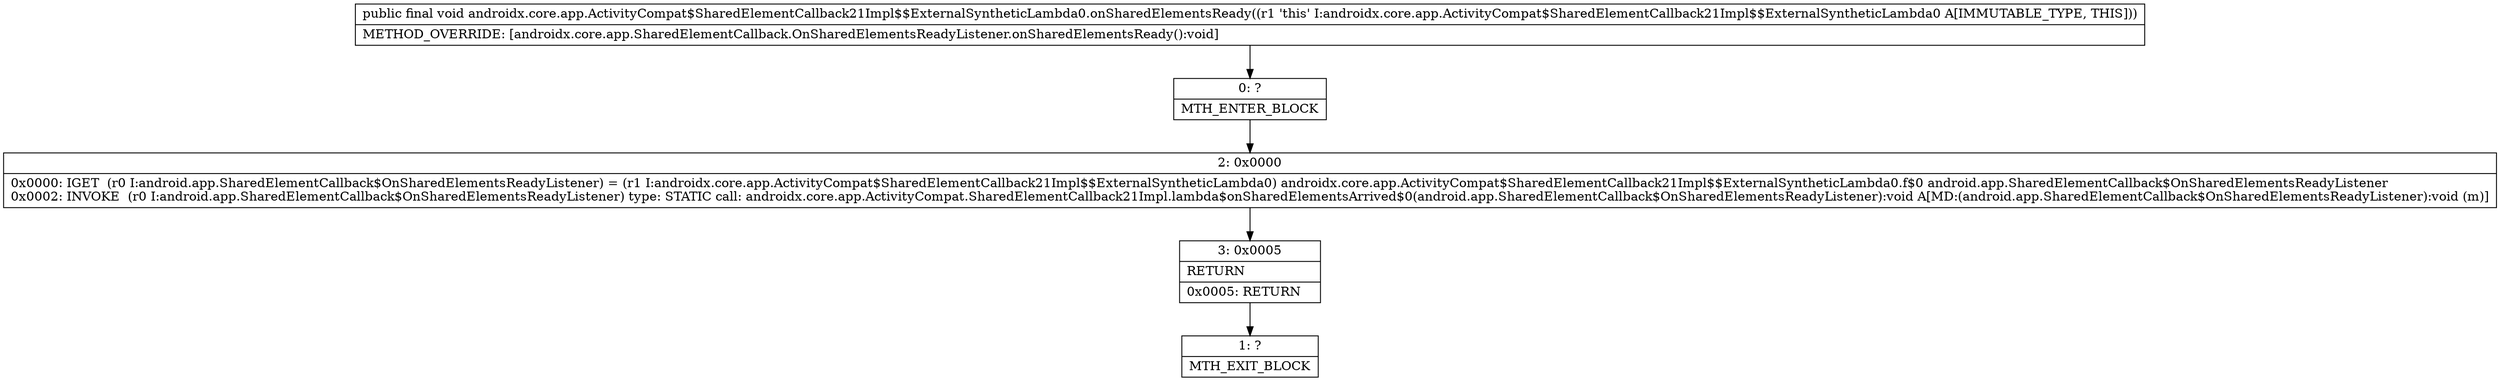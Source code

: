 digraph "CFG forandroidx.core.app.ActivityCompat$SharedElementCallback21Impl$$ExternalSyntheticLambda0.onSharedElementsReady()V" {
Node_0 [shape=record,label="{0\:\ ?|MTH_ENTER_BLOCK\l}"];
Node_2 [shape=record,label="{2\:\ 0x0000|0x0000: IGET  (r0 I:android.app.SharedElementCallback$OnSharedElementsReadyListener) = (r1 I:androidx.core.app.ActivityCompat$SharedElementCallback21Impl$$ExternalSyntheticLambda0) androidx.core.app.ActivityCompat$SharedElementCallback21Impl$$ExternalSyntheticLambda0.f$0 android.app.SharedElementCallback$OnSharedElementsReadyListener \l0x0002: INVOKE  (r0 I:android.app.SharedElementCallback$OnSharedElementsReadyListener) type: STATIC call: androidx.core.app.ActivityCompat.SharedElementCallback21Impl.lambda$onSharedElementsArrived$0(android.app.SharedElementCallback$OnSharedElementsReadyListener):void A[MD:(android.app.SharedElementCallback$OnSharedElementsReadyListener):void (m)]\l}"];
Node_3 [shape=record,label="{3\:\ 0x0005|RETURN\l|0x0005: RETURN   \l}"];
Node_1 [shape=record,label="{1\:\ ?|MTH_EXIT_BLOCK\l}"];
MethodNode[shape=record,label="{public final void androidx.core.app.ActivityCompat$SharedElementCallback21Impl$$ExternalSyntheticLambda0.onSharedElementsReady((r1 'this' I:androidx.core.app.ActivityCompat$SharedElementCallback21Impl$$ExternalSyntheticLambda0 A[IMMUTABLE_TYPE, THIS]))  | METHOD_OVERRIDE: [androidx.core.app.SharedElementCallback.OnSharedElementsReadyListener.onSharedElementsReady():void]\l}"];
MethodNode -> Node_0;Node_0 -> Node_2;
Node_2 -> Node_3;
Node_3 -> Node_1;
}

